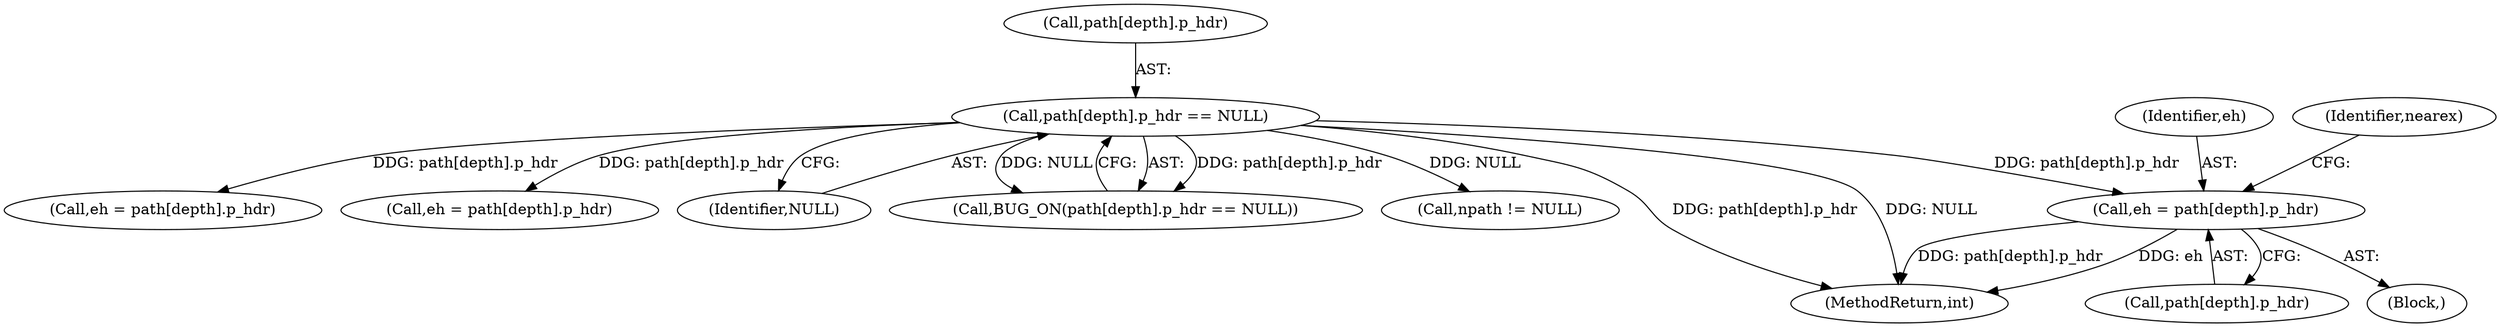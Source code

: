digraph "0_linux_744692dc059845b2a3022119871846e74d4f6e11_1@array" {
"1000217" [label="(Call,eh = path[depth].p_hdr)"];
"1000150" [label="(Call,path[depth].p_hdr == NULL)"];
"1000168" [label="(Block,)"];
"1000218" [label="(Identifier,eh)"];
"1000225" [label="(Identifier,nearex)"];
"1000149" [label="(Call,BUG_ON(path[depth].p_hdr == NULL))"];
"1000150" [label="(Call,path[depth].p_hdr == NULL)"];
"1000219" [label="(Call,path[depth].p_hdr)"];
"1000151" [label="(Call,path[depth].p_hdr)"];
"1000233" [label="(Call,eh = path[depth].p_hdr)"];
"1000354" [label="(Call,eh = path[depth].p_hdr)"];
"1000217" [label="(Call,eh = path[depth].p_hdr)"];
"1000156" [label="(Identifier,NULL)"];
"1000279" [label="(Call,npath != NULL)"];
"1000610" [label="(MethodReturn,int)"];
"1000217" -> "1000168"  [label="AST: "];
"1000217" -> "1000219"  [label="CFG: "];
"1000218" -> "1000217"  [label="AST: "];
"1000219" -> "1000217"  [label="AST: "];
"1000225" -> "1000217"  [label="CFG: "];
"1000217" -> "1000610"  [label="DDG: path[depth].p_hdr"];
"1000217" -> "1000610"  [label="DDG: eh"];
"1000150" -> "1000217"  [label="DDG: path[depth].p_hdr"];
"1000150" -> "1000149"  [label="AST: "];
"1000150" -> "1000156"  [label="CFG: "];
"1000151" -> "1000150"  [label="AST: "];
"1000156" -> "1000150"  [label="AST: "];
"1000149" -> "1000150"  [label="CFG: "];
"1000150" -> "1000610"  [label="DDG: path[depth].p_hdr"];
"1000150" -> "1000610"  [label="DDG: NULL"];
"1000150" -> "1000149"  [label="DDG: path[depth].p_hdr"];
"1000150" -> "1000149"  [label="DDG: NULL"];
"1000150" -> "1000233"  [label="DDG: path[depth].p_hdr"];
"1000150" -> "1000279"  [label="DDG: NULL"];
"1000150" -> "1000354"  [label="DDG: path[depth].p_hdr"];
}
